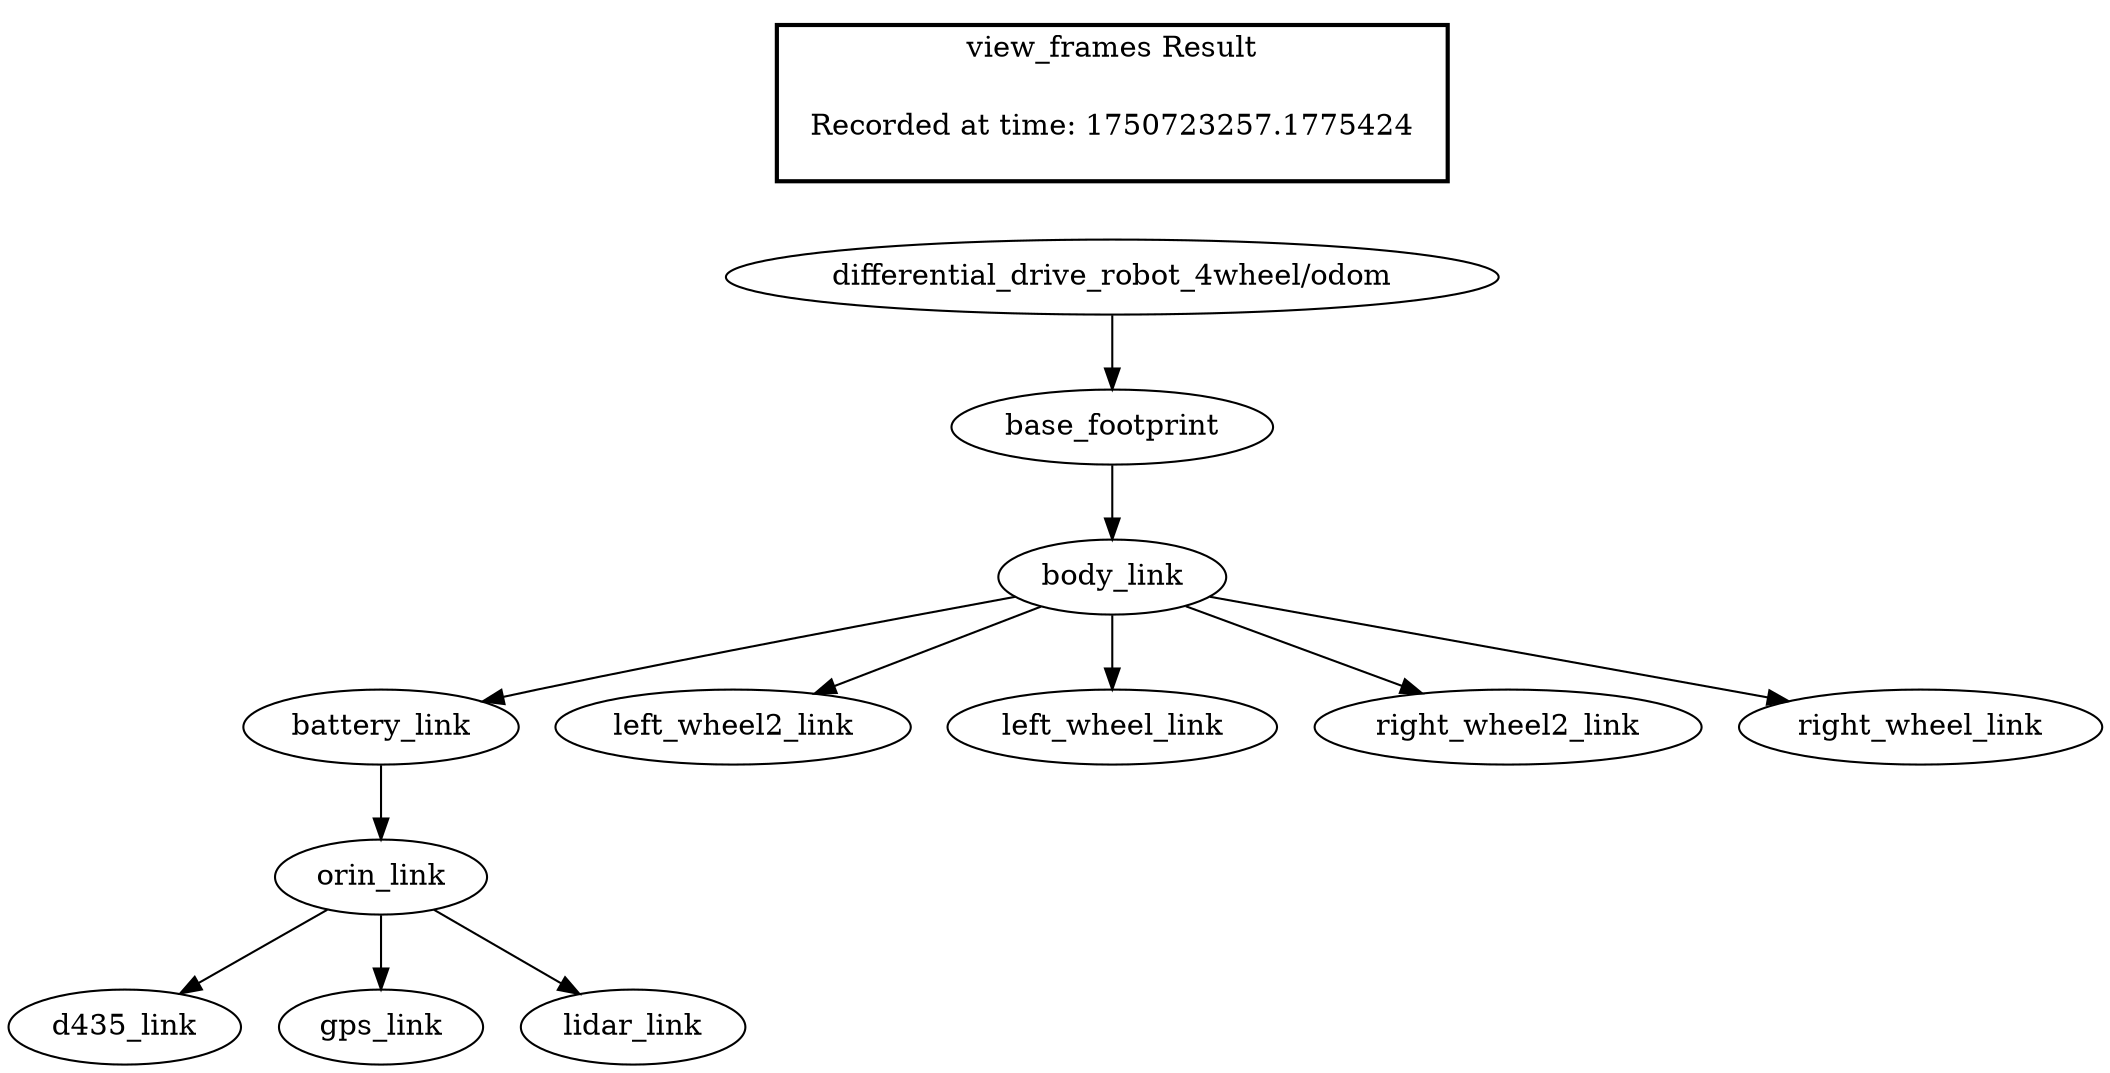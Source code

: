 digraph G {
"differential_drive_robot_4wheel/odom" -> "base_footprint";
"base_footprint" -> "body_link";
"body_link" -> "battery_link";
"orin_link" -> "d435_link";
"battery_link" -> "orin_link";
"orin_link" -> "gps_link";
"orin_link" -> "lidar_link";
"body_link" -> "left_wheel2_link";
"body_link" -> "left_wheel_link";
"body_link" -> "right_wheel2_link";
"body_link" -> "right_wheel_link";
edge [style=invis];
 subgraph cluster_legend { style=bold; color=black; label ="view_frames Result";
"Recorded at time: 1750723257.1775424"[ shape=plaintext ] ;
}->"differential_drive_robot_4wheel/odom";
}
